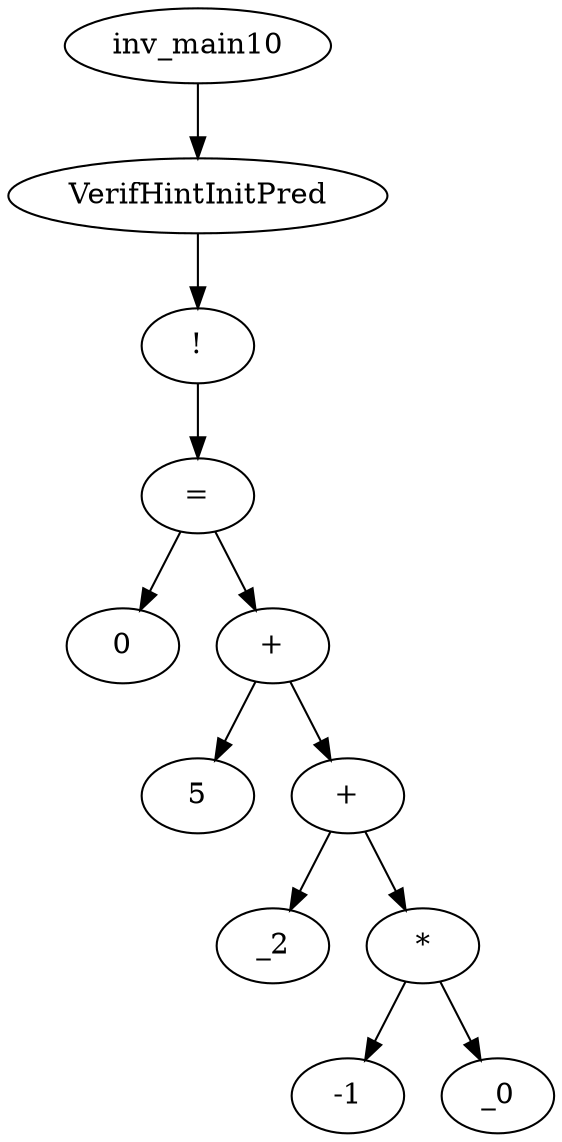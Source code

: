 digraph dag {
0 [label="inv_main10"];
1 [label="VerifHintInitPred"];
2 [label="!"];
3 [label="="];
4 [label="0"];
5 [label="+"];
6 [label="5"];
7 [label="+"];
8 [label="_2"];
9 [label="*"];
10 [label="-1"];
11 [label="_0"];
0->1
1->2
2->3
3->5
3 -> 4
5->7
5 -> 6
7->9
7 -> 8
9->11
9 -> 10
}
